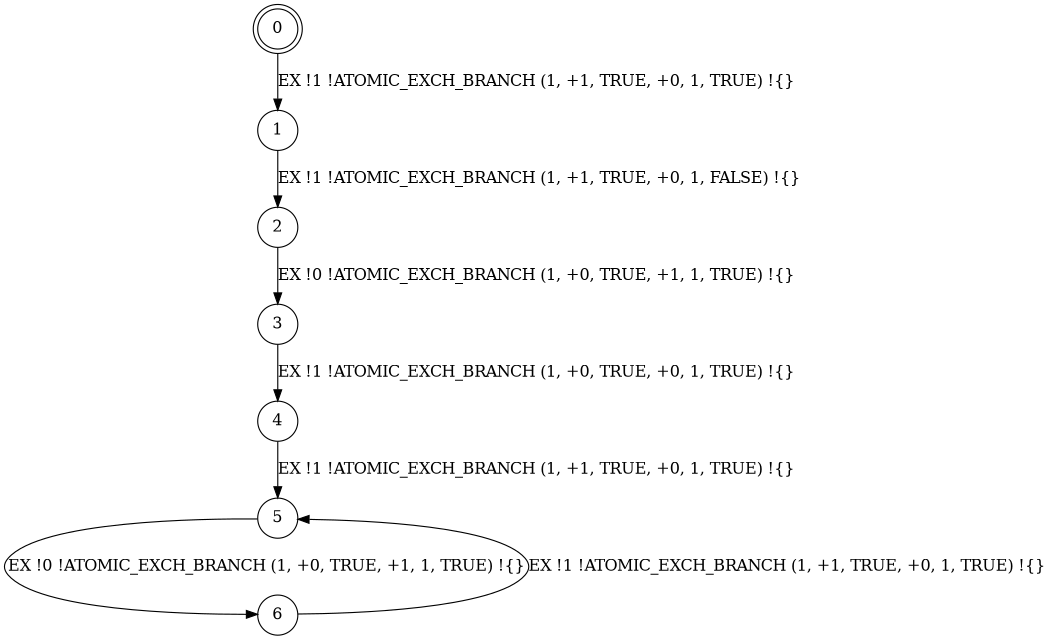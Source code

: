 digraph BCG {
size = "7, 10.5";
center = TRUE;
node [shape = circle];
0 [peripheries = 2];
0 -> 1 [label = "EX !1 !ATOMIC_EXCH_BRANCH (1, +1, TRUE, +0, 1, TRUE) !{}"];
1 -> 2 [label = "EX !1 !ATOMIC_EXCH_BRANCH (1, +1, TRUE, +0, 1, FALSE) !{}"];
2 -> 3 [label = "EX !0 !ATOMIC_EXCH_BRANCH (1, +0, TRUE, +1, 1, TRUE) !{}"];
3 -> 4 [label = "EX !1 !ATOMIC_EXCH_BRANCH (1, +0, TRUE, +0, 1, TRUE) !{}"];
4 -> 5 [label = "EX !1 !ATOMIC_EXCH_BRANCH (1, +1, TRUE, +0, 1, TRUE) !{}"];
5 -> 6 [label = "EX !0 !ATOMIC_EXCH_BRANCH (1, +0, TRUE, +1, 1, TRUE) !{}"];
6 -> 5 [label = "EX !1 !ATOMIC_EXCH_BRANCH (1, +1, TRUE, +0, 1, TRUE) !{}"];
}
